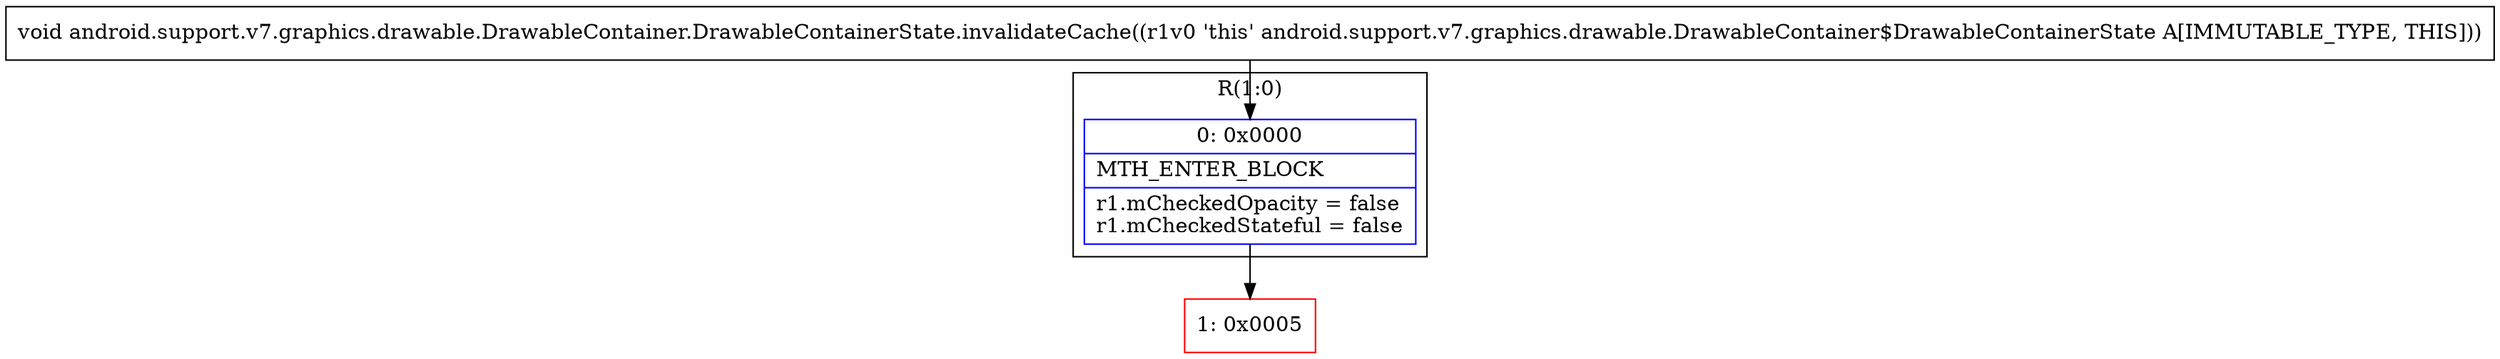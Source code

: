 digraph "CFG forandroid.support.v7.graphics.drawable.DrawableContainer.DrawableContainerState.invalidateCache()V" {
subgraph cluster_Region_17782690 {
label = "R(1:0)";
node [shape=record,color=blue];
Node_0 [shape=record,label="{0\:\ 0x0000|MTH_ENTER_BLOCK\l|r1.mCheckedOpacity = false\lr1.mCheckedStateful = false\l}"];
}
Node_1 [shape=record,color=red,label="{1\:\ 0x0005}"];
MethodNode[shape=record,label="{void android.support.v7.graphics.drawable.DrawableContainer.DrawableContainerState.invalidateCache((r1v0 'this' android.support.v7.graphics.drawable.DrawableContainer$DrawableContainerState A[IMMUTABLE_TYPE, THIS])) }"];
MethodNode -> Node_0;
Node_0 -> Node_1;
}

